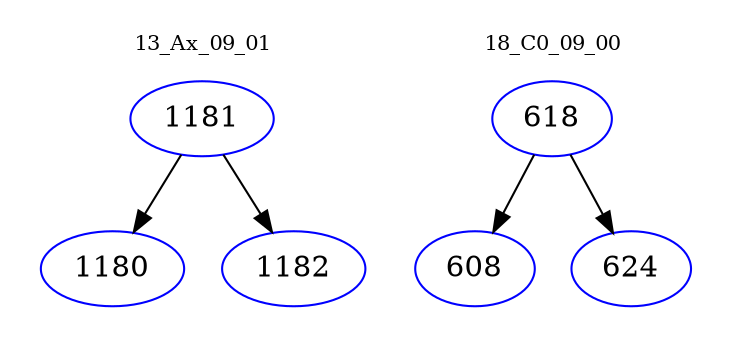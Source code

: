 digraph{
subgraph cluster_0 {
color = white
label = "13_Ax_09_01";
fontsize=10;
T0_1181 [label="1181", color="blue"]
T0_1181 -> T0_1180 [color="black"]
T0_1180 [label="1180", color="blue"]
T0_1181 -> T0_1182 [color="black"]
T0_1182 [label="1182", color="blue"]
}
subgraph cluster_1 {
color = white
label = "18_C0_09_00";
fontsize=10;
T1_618 [label="618", color="blue"]
T1_618 -> T1_608 [color="black"]
T1_608 [label="608", color="blue"]
T1_618 -> T1_624 [color="black"]
T1_624 [label="624", color="blue"]
}
}
